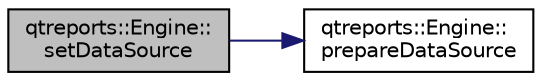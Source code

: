 digraph "qtreports::Engine::setDataSource"
{
 // INTERACTIVE_SVG=YES
  bgcolor="transparent";
  edge [fontname="Helvetica",fontsize="10",labelfontname="Helvetica",labelfontsize="10"];
  node [fontname="Helvetica",fontsize="10",shape=record];
  rankdir="LR";
  Node1 [label="qtreports::Engine::\lsetDataSource",height=0.2,width=0.4,color="black", fillcolor="grey75", style="filled", fontcolor="black"];
  Node1 -> Node2 [color="midnightblue",fontsize="10",style="solid",fontname="Helvetica"];
  Node2 [label="qtreports::Engine::\lprepareDataSource",height=0.2,width=0.4,color="black",URL="$classqtreports_1_1_engine.html#a1d96729622d140d02108a29034aecea0"];
}
